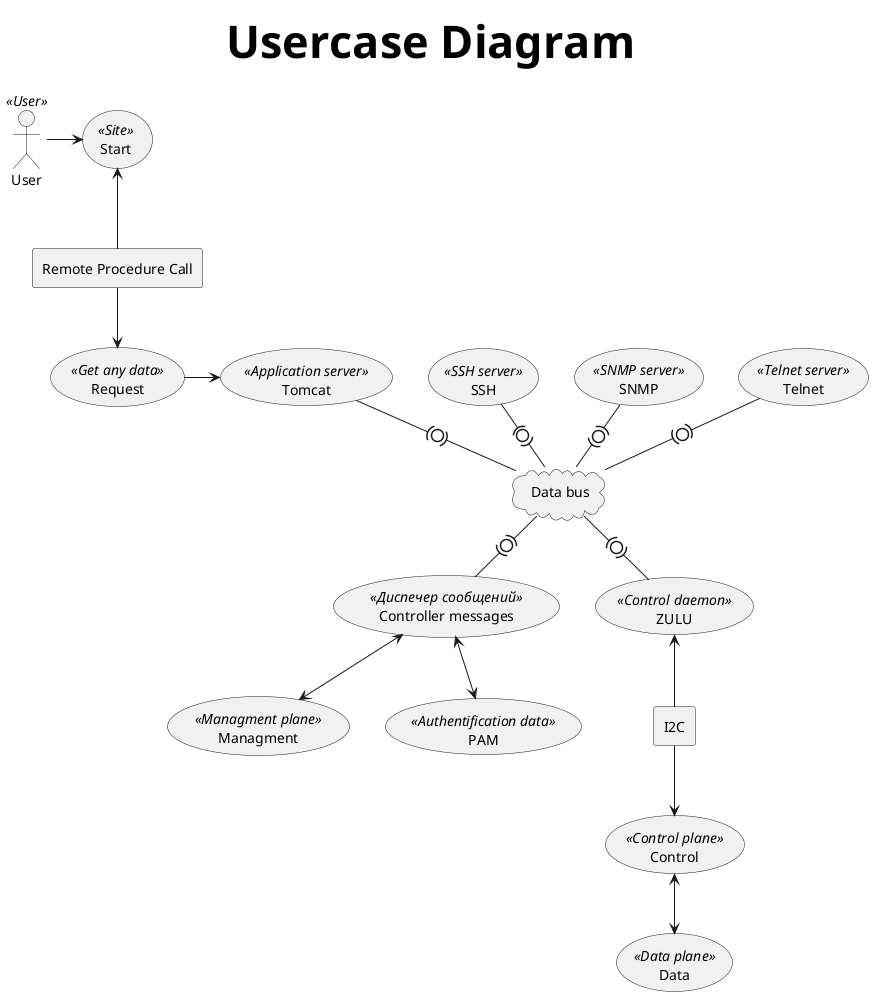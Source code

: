 @startuml

title <b><size:45>Usercase Diagram</size></b>

User << User >>
(Start) << Site >>
(Request) << Get any data >>
agent "Remote Procedure Call" as RPC

(Tomcat) << Application server >>
(SSH) << SSH server >>
(SNMP) << SNMP server >>
(Telnet) << Telnet server >>

cloud "Data bus" as D_Bus1

(Controller messages) << Диспечер сообщений >>

(Managment) << Managment plane >>
(PAM) << Authentification data >>
(ZULU) << Control daemon >>

agent "I2C" as I2C
(Control) << Control plane >>
(Data) << Data plane >>

/' ===== ===== ===== ===== ===== ===== ===== '/

User -> (Start)
(Start) <-- RPC
RPC --> (Request)

(Request) -> (Tomcat)

(Tomcat) -(0)- D_Bus1
(SSH) -(0)- D_Bus1
(SNMP) -(0)- D_Bus1
(Telnet) -(0)- D_Bus1

D_Bus1 -(0)- (Controller messages)
D_Bus1 -(0)- (ZULU)


(Controller messages) <--> (Managment)
(Controller messages) <--> (PAM)

(ZULU) <-- I2C
I2C --> (Control)
(Control) <--> (Data)

@enduml
